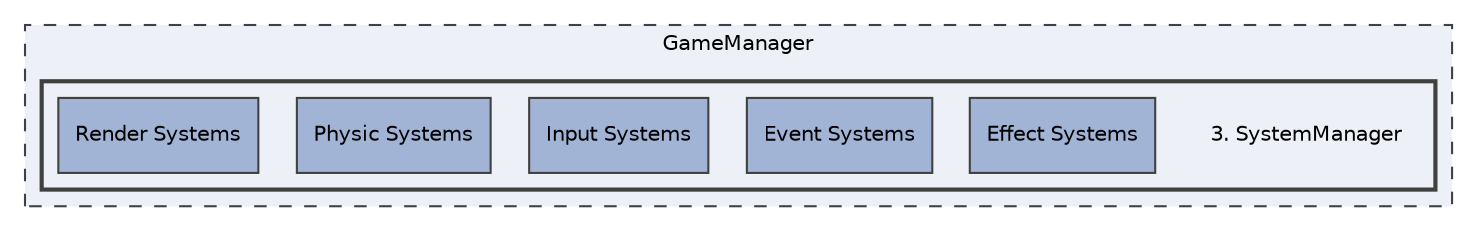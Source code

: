 digraph "GameManager/3. SystemManager"
{
 // LATEX_PDF_SIZE
  edge [fontname="Helvetica",fontsize="10",labelfontname="Helvetica",labelfontsize="10"];
  node [fontname="Helvetica",fontsize="10",shape=record];
  compound=true
  subgraph clusterdir_817a577288e337d86d0e77a0eb2b5f08 {
    graph [ bgcolor="#edf0f7", pencolor="grey25", style="filled,dashed,", label="GameManager", fontname="Helvetica", fontsize="10", URL="dir_817a577288e337d86d0e77a0eb2b5f08.html"]
  subgraph clusterdir_2bdb31a7249336a8253fbe94df0b2807 {
    graph [ bgcolor="#edf0f7", pencolor="grey25", style="filled,bold,", label="", fontname="Helvetica", fontsize="10", URL="dir_2bdb31a7249336a8253fbe94df0b2807.html"]
    dir_2bdb31a7249336a8253fbe94df0b2807 [shape=plaintext, label="3. SystemManager"];
  dir_18e7fcdfd54f601dc66d7941de4555aa [shape=box, label="Effect Systems", style="filled,", fillcolor="#a2b4d6", color="grey25", URL="dir_18e7fcdfd54f601dc66d7941de4555aa.html"];
  dir_e5fbd552ac17a98dd9fcba4421199e98 [shape=box, label="Event Systems", style="filled,", fillcolor="#a2b4d6", color="grey25", URL="dir_e5fbd552ac17a98dd9fcba4421199e98.html"];
  dir_a88cbd3e266a24c98d5f68e5e4cc154d [shape=box, label="Input Systems", style="filled,", fillcolor="#a2b4d6", color="grey25", URL="dir_a88cbd3e266a24c98d5f68e5e4cc154d.html"];
  dir_73fed3f0dc57035082475f5d2e8c8a84 [shape=box, label="Physic Systems", style="filled,", fillcolor="#a2b4d6", color="grey25", URL="dir_73fed3f0dc57035082475f5d2e8c8a84.html"];
  dir_a3c8e8010501531a79582fdfec6ba8d7 [shape=box, label="Render Systems", style="filled,", fillcolor="#a2b4d6", color="grey25", URL="dir_a3c8e8010501531a79582fdfec6ba8d7.html"];
  }
  }
}
